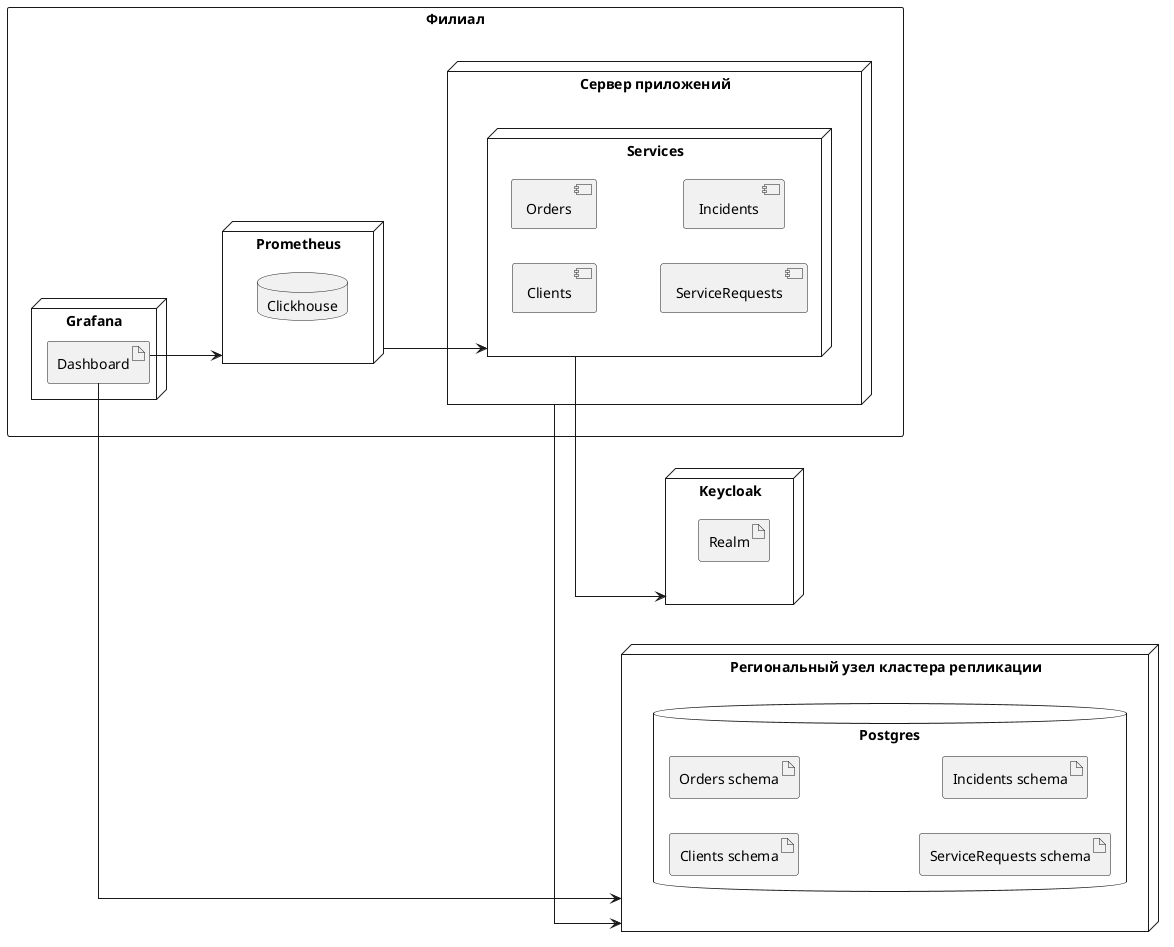@startuml
'https://plantuml.com/deployment-diagram
left to right direction
skinparam linetype ortho
rectangle "Филиал" {
    node "Сервер приложений" as Apps {
        node Services {
            component Clients
            component Orders
            component ServiceRequests
            component Incidents
        }
    }
    node Grafana {
        artifact Dashboard
    }

    node Prometheus {
        database Clickhouse
    }

}


node "Региональный узел кластера репликации" as Database {
    database Postgres {
        artifact "Clients schema"
        artifact "Orders schema"
        artifact "ServiceRequests schema"
        artifact "Incidents schema"
    }
}

node Keycloak {
    artifact Realm
}


Apps --> Database
Services --> Keycloak
Prometheus --> Services
Dashboard --> Prometheus
Dashboard --> Database
@enduml